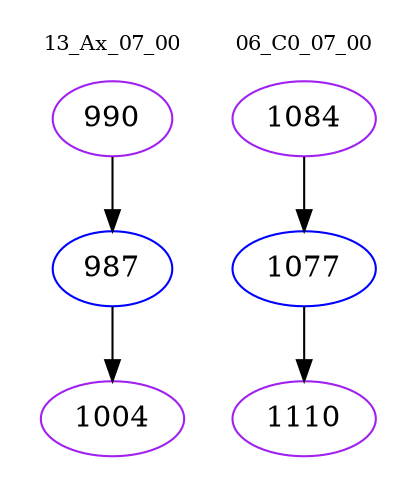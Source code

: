 digraph{
subgraph cluster_0 {
color = white
label = "13_Ax_07_00";
fontsize=10;
T0_990 [label="990", color="purple"]
T0_990 -> T0_987 [color="black"]
T0_987 [label="987", color="blue"]
T0_987 -> T0_1004 [color="black"]
T0_1004 [label="1004", color="purple"]
}
subgraph cluster_1 {
color = white
label = "06_C0_07_00";
fontsize=10;
T1_1084 [label="1084", color="purple"]
T1_1084 -> T1_1077 [color="black"]
T1_1077 [label="1077", color="blue"]
T1_1077 -> T1_1110 [color="black"]
T1_1110 [label="1110", color="purple"]
}
}
